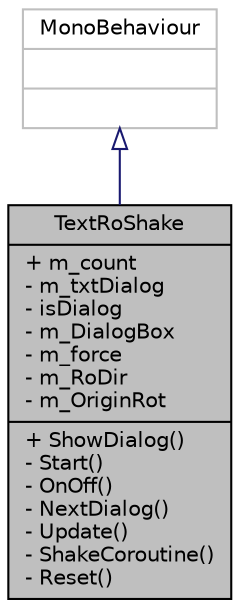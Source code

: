 digraph "TextRoShake"
{
 // LATEX_PDF_SIZE
  edge [fontname="Helvetica",fontsize="10",labelfontname="Helvetica",labelfontsize="10"];
  node [fontname="Helvetica",fontsize="10",shape=record];
  Node1 [label="{TextRoShake\n|+ m_count\l- m_txtDialog\l- isDialog\l- m_DialogBox\l- m_force\l- m_RoDir\l- m_OriginRot\l|+ ShowDialog()\l- Start()\l- OnOff()\l- NextDialog()\l- Update()\l- ShakeCoroutine()\l- Reset()\l}",height=0.2,width=0.4,color="black", fillcolor="grey75", style="filled", fontcolor="black",tooltip=" "];
  Node2 -> Node1 [dir="back",color="midnightblue",fontsize="10",style="solid",arrowtail="onormal",fontname="Helvetica"];
  Node2 [label="{MonoBehaviour\n||}",height=0.2,width=0.4,color="grey75", fillcolor="white", style="filled",tooltip=" "];
}
